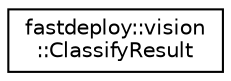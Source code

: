 digraph "Graphical Class Hierarchy"
{
  edge [fontname="Helvetica",fontsize="10",labelfontname="Helvetica",labelfontsize="10"];
  node [fontname="Helvetica",fontsize="10",shape=record];
  rankdir="LR";
  Node1 [label="fastdeploy::vision\l::ClassifyResult",height=0.2,width=0.4,color="black", fillcolor="white", style="filled",URL="$structfastdeploy_1_1vision_1_1ClassifyResult.html",tooltip="Classify result structure for all the image classify models. "];
}
